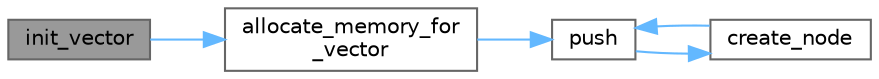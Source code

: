 digraph "init_vector"
{
 // LATEX_PDF_SIZE
  bgcolor="transparent";
  edge [fontname=Helvetica,fontsize=10,labelfontname=Helvetica,labelfontsize=10];
  node [fontname=Helvetica,fontsize=10,shape=box,height=0.2,width=0.4];
  rankdir="LR";
  Node1 [id="Node000001",label="init_vector",height=0.2,width=0.4,color="gray40", fillcolor="grey60", style="filled", fontcolor="black",tooltip="Инициализировать новый пустой вектор."];
  Node1 -> Node2 [id="edge1_Node000001_Node000002",color="steelblue1",style="solid",tooltip=" "];
  Node2 [id="Node000002",label="allocate_memory_for\l_vector",height=0.2,width=0.4,color="grey40", fillcolor="white", style="filled",URL="$mathemetica_8c.html#a522d4adf059058338603f89522cdfa3f",tooltip="Выделить память под новый вектор (используется внутри init_vector)."];
  Node2 -> Node3 [id="edge2_Node000002_Node000003",color="steelblue1",style="solid",tooltip=" "];
  Node3 [id="Node000003",label="push",height=0.2,width=0.4,color="grey40", fillcolor="white", style="filled",URL="$mathemetica_8c.html#a2499edf22ad5e432f6631b9a02470c18",tooltip="Добавить элемент в конец вектора."];
  Node3 -> Node4 [id="edge3_Node000003_Node000004",color="steelblue1",style="solid",tooltip=" "];
  Node4 [id="Node000004",label="create_node",height=0.2,width=0.4,color="grey40", fillcolor="white", style="filled",URL="$mathemetica_8c.html#af2c6f271cee0c0d88e2869f58c815667",tooltip=" "];
  Node4 -> Node3 [id="edge4_Node000004_Node000003",color="steelblue1",style="solid",tooltip=" "];
}
